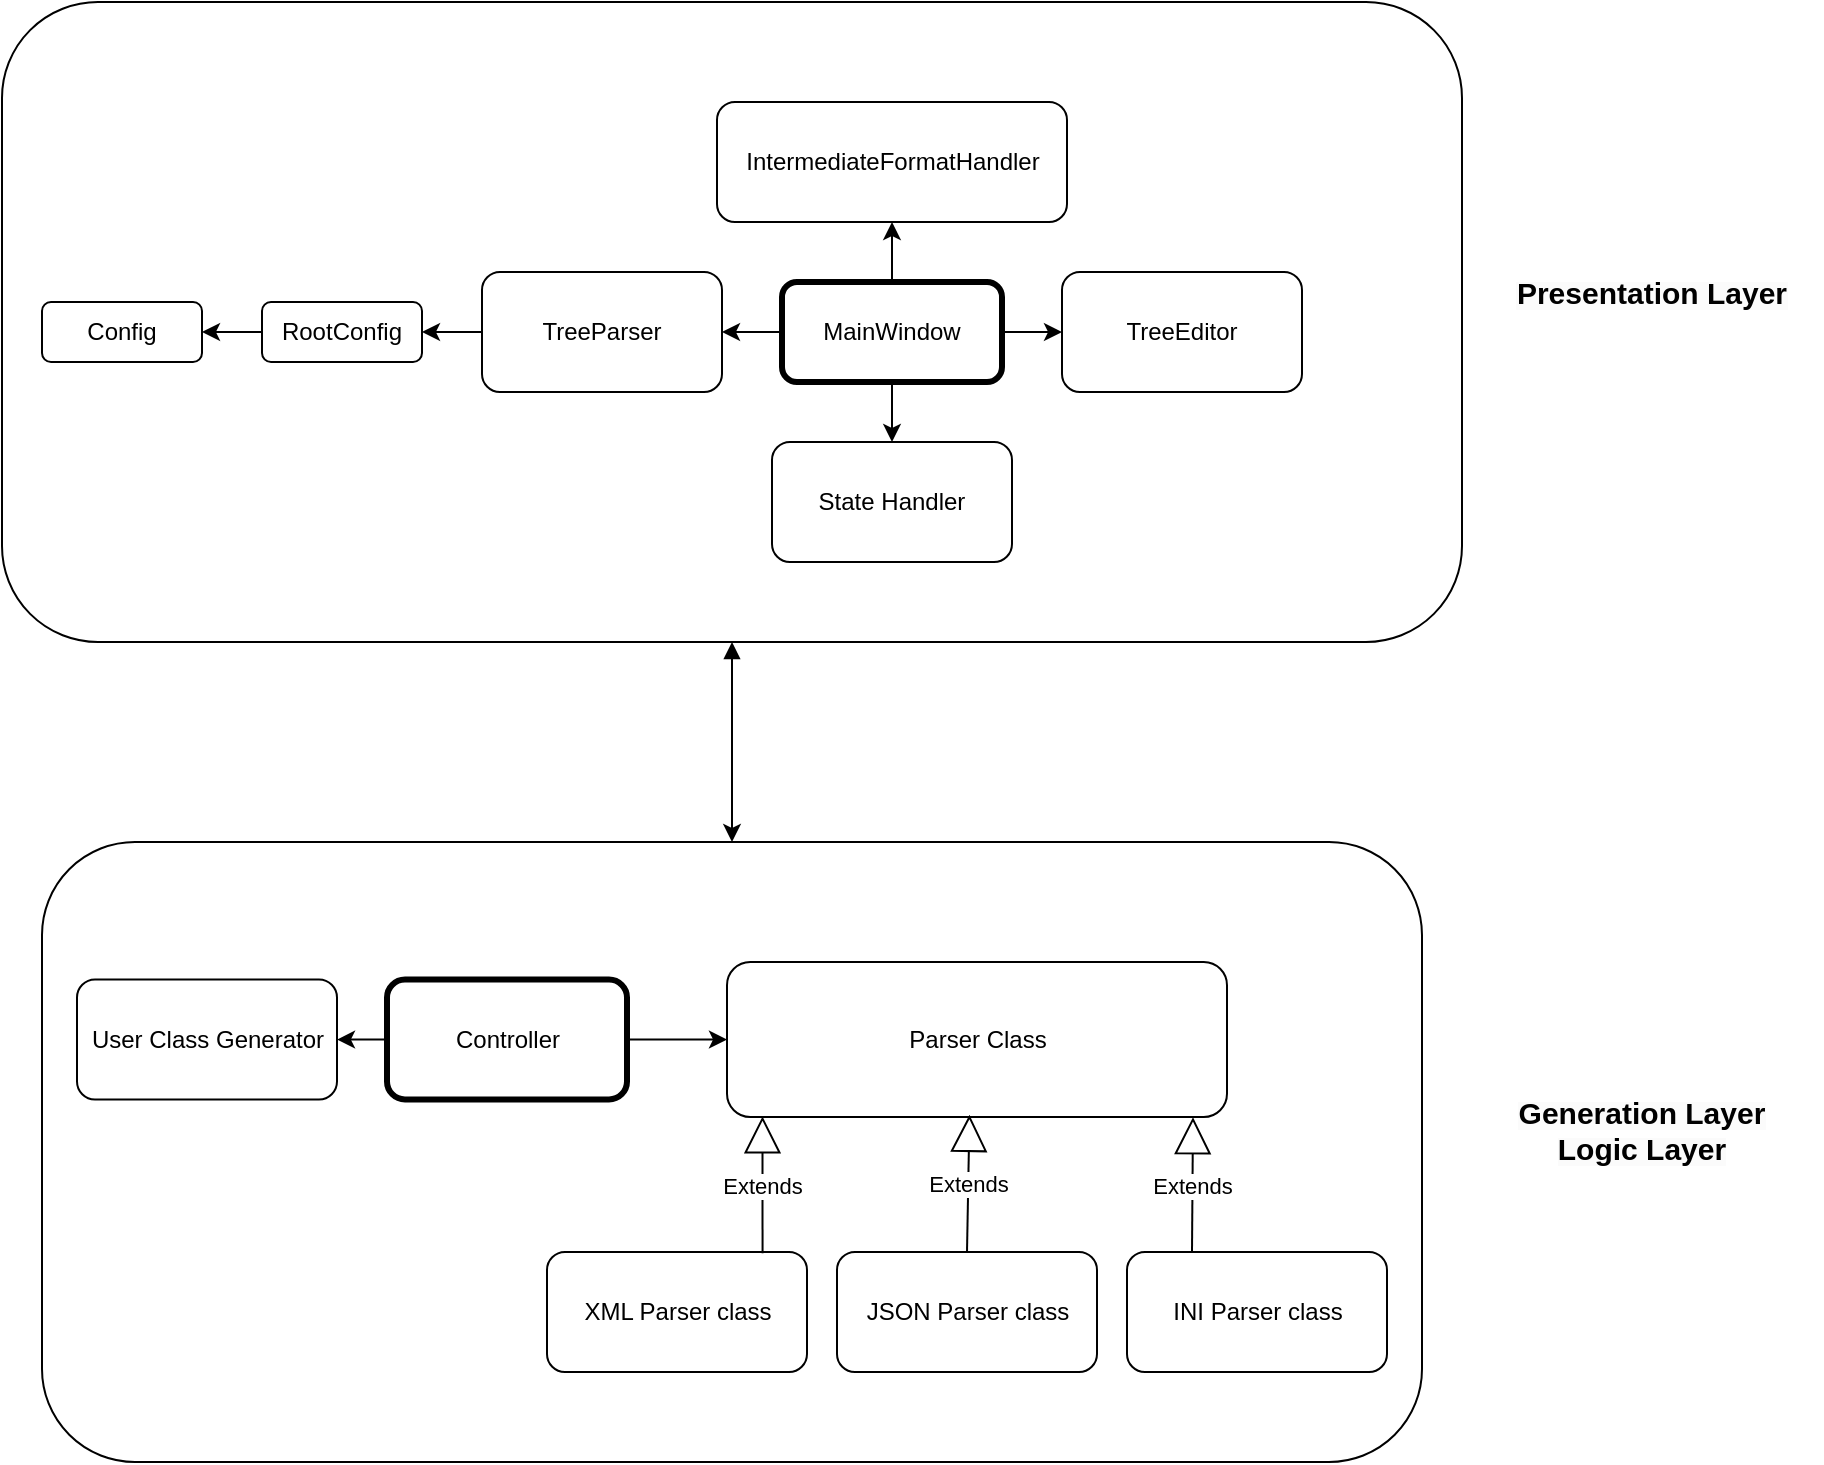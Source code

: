 <mxfile version="21.3.2" type="device">
  <diagram name="Page-1" id="6lFReZgRUM0eB6dGcXbv">
    <mxGraphModel dx="3148" dy="2360" grid="1" gridSize="10" guides="1" tooltips="1" connect="1" arrows="1" fold="1" page="1" pageScale="1" pageWidth="850" pageHeight="1100" math="0" shadow="0">
      <root>
        <mxCell id="0" />
        <mxCell id="1" parent="0" />
        <mxCell id="VP_N86ViFYJYRzbLWS0R-7" style="edgeStyle=orthogonalEdgeStyle;rounded=0;orthogonalLoop=1;jettySize=auto;html=1;exitX=0.5;exitY=1;exitDx=0;exitDy=0;entryX=0.5;entryY=0;entryDx=0;entryDy=0;startArrow=block;startFill=1;" parent="1" source="VP_N86ViFYJYRzbLWS0R-2" target="VP_N86ViFYJYRzbLWS0R-4" edge="1">
          <mxGeometry relative="1" as="geometry" />
        </mxCell>
        <mxCell id="VP_N86ViFYJYRzbLWS0R-2" value="" style="html=1;whiteSpace=wrap;rounded=1;" parent="1" vertex="1">
          <mxGeometry x="-485" y="-915" width="730" height="320" as="geometry" />
        </mxCell>
        <mxCell id="VP_N86ViFYJYRzbLWS0R-4" value="" style="html=1;whiteSpace=wrap;rounded=1;" parent="1" vertex="1">
          <mxGeometry x="-465" y="-495" width="690" height="310" as="geometry" />
        </mxCell>
        <mxCell id="VP_N86ViFYJYRzbLWS0R-11" value="&lt;span style=&quot;color: rgb(0, 0, 0); font-family: Helvetica; font-style: normal; font-variant-ligatures: normal; font-variant-caps: normal; letter-spacing: normal; orphans: 2; text-indent: 0px; text-transform: none; widows: 2; word-spacing: 0px; -webkit-text-stroke-width: 0px; background-color: rgb(251, 251, 251); text-decoration-thickness: initial; text-decoration-style: initial; text-decoration-color: initial; float: none; display: inline !important;&quot;&gt;&lt;font style=&quot;font-size: 15px;&quot;&gt;&lt;b&gt;Generation Layer&lt;br&gt;Logic Layer&lt;br&gt;&lt;/b&gt;&lt;/font&gt;&lt;/span&gt;" style="text;whiteSpace=wrap;html=1;align=center;" parent="1" vertex="1">
          <mxGeometry x="245" y="-375" width="180" height="50" as="geometry" />
        </mxCell>
        <mxCell id="VP_N86ViFYJYRzbLWS0R-23" value="&lt;span style=&quot;color: rgb(0, 0, 0); font-family: Helvetica; font-style: normal; font-variant-ligatures: normal; font-variant-caps: normal; letter-spacing: normal; orphans: 2; text-indent: 0px; text-transform: none; widows: 2; word-spacing: 0px; -webkit-text-stroke-width: 0px; background-color: rgb(251, 251, 251); text-decoration-thickness: initial; text-decoration-style: initial; text-decoration-color: initial; float: none; display: inline !important;&quot;&gt;&lt;b style=&quot;&quot;&gt;&lt;font style=&quot;font-size: 15px;&quot;&gt;Presentation Layer&lt;/font&gt;&lt;/b&gt;&lt;/span&gt;" style="text;whiteSpace=wrap;html=1;align=center;" parent="1" vertex="1">
          <mxGeometry x="265" y="-785" width="150" height="40" as="geometry" />
        </mxCell>
        <mxCell id="v8UgxXgWvOogFZ32UaBv-7" value="" style="edgeStyle=orthogonalEdgeStyle;rounded=0;orthogonalLoop=1;jettySize=auto;html=1;" edge="1" parent="1" source="VP_N86ViFYJYRzbLWS0R-24" target="v8UgxXgWvOogFZ32UaBv-6">
          <mxGeometry relative="1" as="geometry" />
        </mxCell>
        <mxCell id="v8UgxXgWvOogFZ32UaBv-9" value="" style="edgeStyle=orthogonalEdgeStyle;rounded=0;orthogonalLoop=1;jettySize=auto;html=1;" edge="1" parent="1" source="VP_N86ViFYJYRzbLWS0R-24" target="v8UgxXgWvOogFZ32UaBv-8">
          <mxGeometry relative="1" as="geometry" />
        </mxCell>
        <mxCell id="v8UgxXgWvOogFZ32UaBv-11" value="" style="edgeStyle=orthogonalEdgeStyle;rounded=0;orthogonalLoop=1;jettySize=auto;html=1;" edge="1" parent="1" source="VP_N86ViFYJYRzbLWS0R-24" target="v8UgxXgWvOogFZ32UaBv-10">
          <mxGeometry relative="1" as="geometry" />
        </mxCell>
        <mxCell id="v8UgxXgWvOogFZ32UaBv-13" value="" style="edgeStyle=orthogonalEdgeStyle;rounded=0;orthogonalLoop=1;jettySize=auto;html=1;" edge="1" parent="1" source="VP_N86ViFYJYRzbLWS0R-24" target="v8UgxXgWvOogFZ32UaBv-12">
          <mxGeometry relative="1" as="geometry" />
        </mxCell>
        <mxCell id="VP_N86ViFYJYRzbLWS0R-24" value="MainWindow" style="html=1;whiteSpace=wrap;rounded=1;glass=0;shadow=0;strokeWidth=3;" parent="1" vertex="1">
          <mxGeometry x="-95" y="-775" width="110" height="50" as="geometry" />
        </mxCell>
        <mxCell id="v8UgxXgWvOogFZ32UaBv-6" value="State Handler" style="rounded=1;whiteSpace=wrap;html=1;" vertex="1" parent="1">
          <mxGeometry x="-100" y="-695" width="120" height="60" as="geometry" />
        </mxCell>
        <mxCell id="v8UgxXgWvOogFZ32UaBv-8" value="TreeEditor" style="whiteSpace=wrap;html=1;rounded=1;" vertex="1" parent="1">
          <mxGeometry x="45" y="-780" width="120" height="60" as="geometry" />
        </mxCell>
        <mxCell id="v8UgxXgWvOogFZ32UaBv-10" value="IntermediateFormatHandler" style="whiteSpace=wrap;html=1;rounded=1;" vertex="1" parent="1">
          <mxGeometry x="-127.5" y="-865" width="175" height="60" as="geometry" />
        </mxCell>
        <mxCell id="v8UgxXgWvOogFZ32UaBv-25" value="" style="edgeStyle=orthogonalEdgeStyle;rounded=0;orthogonalLoop=1;jettySize=auto;html=1;" edge="1" parent="1" source="v8UgxXgWvOogFZ32UaBv-12" target="v8UgxXgWvOogFZ32UaBv-24">
          <mxGeometry relative="1" as="geometry" />
        </mxCell>
        <mxCell id="v8UgxXgWvOogFZ32UaBv-12" value="TreeParser" style="whiteSpace=wrap;html=1;rounded=1;" vertex="1" parent="1">
          <mxGeometry x="-245" y="-780" width="120" height="60" as="geometry" />
        </mxCell>
        <mxCell id="v8UgxXgWvOogFZ32UaBv-27" value="" style="edgeStyle=orthogonalEdgeStyle;rounded=0;orthogonalLoop=1;jettySize=auto;html=1;" edge="1" parent="1" source="v8UgxXgWvOogFZ32UaBv-24" target="v8UgxXgWvOogFZ32UaBv-26">
          <mxGeometry relative="1" as="geometry" />
        </mxCell>
        <mxCell id="v8UgxXgWvOogFZ32UaBv-24" value="RootConfig" style="whiteSpace=wrap;html=1;rounded=1;" vertex="1" parent="1">
          <mxGeometry x="-355" y="-765" width="80" height="30" as="geometry" />
        </mxCell>
        <mxCell id="v8UgxXgWvOogFZ32UaBv-26" value="Config" style="whiteSpace=wrap;html=1;rounded=1;" vertex="1" parent="1">
          <mxGeometry x="-465" y="-765" width="80" height="30" as="geometry" />
        </mxCell>
        <mxCell id="v8UgxXgWvOogFZ32UaBv-33" value="" style="edgeStyle=orthogonalEdgeStyle;rounded=0;orthogonalLoop=1;jettySize=auto;html=1;" edge="1" parent="1" source="v8UgxXgWvOogFZ32UaBv-31" target="v8UgxXgWvOogFZ32UaBv-32">
          <mxGeometry relative="1" as="geometry" />
        </mxCell>
        <mxCell id="v8UgxXgWvOogFZ32UaBv-42" value="" style="edgeStyle=orthogonalEdgeStyle;rounded=0;orthogonalLoop=1;jettySize=auto;html=1;" edge="1" parent="1" source="v8UgxXgWvOogFZ32UaBv-31" target="v8UgxXgWvOogFZ32UaBv-41">
          <mxGeometry relative="1" as="geometry" />
        </mxCell>
        <mxCell id="v8UgxXgWvOogFZ32UaBv-31" value="Controller" style="rounded=1;whiteSpace=wrap;html=1;strokeWidth=3;" vertex="1" parent="1">
          <mxGeometry x="-292.5" y="-426.25" width="120" height="60" as="geometry" />
        </mxCell>
        <mxCell id="v8UgxXgWvOogFZ32UaBv-32" value="Parser Class" style="whiteSpace=wrap;html=1;rounded=1;" vertex="1" parent="1">
          <mxGeometry x="-122.5" y="-435" width="250" height="77.5" as="geometry" />
        </mxCell>
        <mxCell id="v8UgxXgWvOogFZ32UaBv-34" value="XML Parser class" style="rounded=1;whiteSpace=wrap;html=1;" vertex="1" parent="1">
          <mxGeometry x="-212.5" y="-290" width="130" height="60" as="geometry" />
        </mxCell>
        <mxCell id="v8UgxXgWvOogFZ32UaBv-35" value="Extends" style="endArrow=block;endSize=16;endFill=0;html=1;rounded=0;entryX=0.071;entryY=0.996;entryDx=0;entryDy=0;entryPerimeter=0;exitX=0.829;exitY=0.01;exitDx=0;exitDy=0;exitPerimeter=0;" edge="1" parent="1" source="v8UgxXgWvOogFZ32UaBv-34" target="v8UgxXgWvOogFZ32UaBv-32">
          <mxGeometry width="160" relative="1" as="geometry">
            <mxPoint x="-104.5" y="-295" as="sourcePoint" />
            <mxPoint x="122.5" y="-255" as="targetPoint" />
            <Array as="points" />
          </mxGeometry>
        </mxCell>
        <mxCell id="v8UgxXgWvOogFZ32UaBv-36" value="JSON Parser class" style="rounded=1;whiteSpace=wrap;html=1;" vertex="1" parent="1">
          <mxGeometry x="-67.5" y="-290" width="130" height="60" as="geometry" />
        </mxCell>
        <mxCell id="v8UgxXgWvOogFZ32UaBv-37" value="Extends" style="endArrow=block;endSize=16;endFill=0;html=1;rounded=0;exitX=0.5;exitY=0;exitDx=0;exitDy=0;entryX=0.485;entryY=0.986;entryDx=0;entryDy=0;entryPerimeter=0;" edge="1" parent="1" source="v8UgxXgWvOogFZ32UaBv-36" target="v8UgxXgWvOogFZ32UaBv-32">
          <mxGeometry width="160" relative="1" as="geometry">
            <mxPoint x="37.5" y="-242.5" as="sourcePoint" />
            <mxPoint x="-2.5" y="-295" as="targetPoint" />
          </mxGeometry>
        </mxCell>
        <mxCell id="v8UgxXgWvOogFZ32UaBv-38" value="INI Parser class" style="rounded=1;whiteSpace=wrap;html=1;" vertex="1" parent="1">
          <mxGeometry x="77.5" y="-290" width="130" height="60" as="geometry" />
        </mxCell>
        <mxCell id="v8UgxXgWvOogFZ32UaBv-39" value="Extends" style="endArrow=block;endSize=16;endFill=0;html=1;rounded=0;exitX=0.25;exitY=0;exitDx=0;exitDy=0;entryX=0.932;entryY=1.001;entryDx=0;entryDy=0;entryPerimeter=0;" edge="1" parent="1" source="v8UgxXgWvOogFZ32UaBv-38" target="v8UgxXgWvOogFZ32UaBv-32">
          <mxGeometry width="160" relative="1" as="geometry">
            <mxPoint x="167.5" y="-290" as="sourcePoint" />
            <mxPoint x="168.5" y="-359" as="targetPoint" />
          </mxGeometry>
        </mxCell>
        <mxCell id="v8UgxXgWvOogFZ32UaBv-41" value="User Class Generator" style="whiteSpace=wrap;html=1;rounded=1;" vertex="1" parent="1">
          <mxGeometry x="-447.5" y="-426.25" width="130" height="60" as="geometry" />
        </mxCell>
      </root>
    </mxGraphModel>
  </diagram>
</mxfile>
